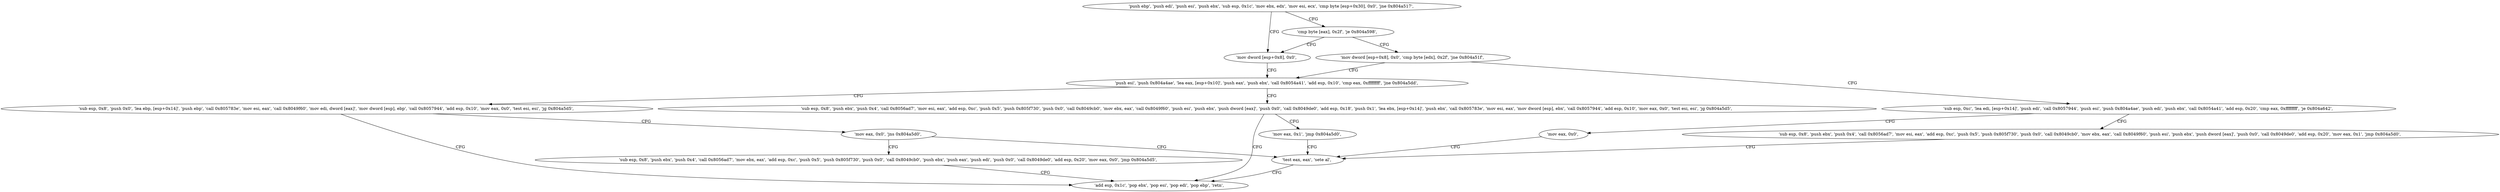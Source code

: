 digraph "func" {
"134522108" [label = "'push ebp', 'push edi', 'push esi', 'push ebx', 'sub esp, 0x1c', 'mov ebx, edx', 'mov esi, ecx', 'cmp byte [esp+0x30], 0x0', 'jne 0x804a517', " ]
"134522135" [label = "'mov dword [esp+0x8], 0x0', " ]
"134522126" [label = "'cmp byte [eax], 0x2f', 'je 0x804a598', " ]
"134522143" [label = "'push esi', 'push 0x804a4ae', 'lea eax, [esp+0x10]', 'push eax', 'push ebx', 'call 0x8054a41', 'add esp, 0x10', 'cmp eax, 0xffffffff', 'jne 0x804a5dd', " ]
"134522264" [label = "'mov dword [esp+0x8], 0x0', 'cmp byte [edx], 0x2f', 'jne 0x804a51f', " ]
"134522333" [label = "'sub esp, 0x8', 'push 0x0', 'lea ebp, [esp+0x14]', 'push ebp', 'call 0x805783e', 'mov esi, eax', 'call 0x8049f60', 'mov edi, dword [eax]', 'mov dword [esp], ebp', 'call 0x8057944', 'add esp, 0x10', 'mov eax, 0x0', 'test esi, esi', 'jg 0x804a5d5', " ]
"134522325" [label = "'add esp, 0x1c', 'pop ebx', 'pop esi', 'pop edi', 'pop ebp', 'retn', " ]
"134522377" [label = "'mov eax, 0x0', 'jns 0x804a5d0', " ]
"134522172" [label = "'sub esp, 0x8', 'push ebx', 'push 0x4', 'call 0x8056ad7', 'mov esi, eax', 'add esp, 0xc', 'push 0x5', 'push 0x805f730', 'push 0x0', 'call 0x8049cb0', 'mov ebx, eax', 'call 0x8049f60', 'push esi', 'push ebx', 'push dword [eax]', 'push 0x0', 'call 0x8049de0', 'add esp, 0x18', 'push 0x1', 'lea ebx, [esp+0x14]', 'push ebx', 'call 0x805783e', 'mov esi, eax', 'mov dword [esp], ebx', 'call 0x8057944', 'add esp, 0x10', 'mov eax, 0x0', 'test esi, esi', 'jg 0x804a5d5', " ]
"134522257" [label = "'mov eax, 0x1', 'jmp 0x804a5d0', " ]
"134522281" [label = "'sub esp, 0xc', 'lea edi, [esp+0x14]', 'push edi', 'call 0x8057944', 'push esi', 'push 0x804a4ae', 'push edi', 'push ebx', 'call 0x8054a41', 'add esp, 0x20', 'cmp eax, 0xffffffff', 'je 0x804a642', " ]
"134522320" [label = "'test eax, eax', 'sete al', " ]
"134522384" [label = "'sub esp, 0x8', 'push ebx', 'push 0x4', 'call 0x8056ad7', 'mov ebx, eax', 'add esp, 0xc', 'push 0x5', 'push 0x805f730', 'push 0x0', 'call 0x8049cb0', 'push ebx', 'push eax', 'push edi', 'push 0x0', 'call 0x8049de0', 'add esp, 0x20', 'mov eax, 0x0', 'jmp 0x804a5d5', " ]
"134522434" [label = "'sub esp, 0x8', 'push ebx', 'push 0x4', 'call 0x8056ad7', 'mov esi, eax', 'add esp, 0xc', 'push 0x5', 'push 0x805f730', 'push 0x0', 'call 0x8049cb0', 'mov ebx, eax', 'call 0x8049f60', 'push esi', 'push ebx', 'push dword [eax]', 'push 0x0', 'call 0x8049de0', 'add esp, 0x20', 'mov eax, 0x1', 'jmp 0x804a5d0', " ]
"134522315" [label = "'mov eax, 0x0', " ]
"134522108" -> "134522135" [ label = "CFG" ]
"134522108" -> "134522126" [ label = "CFG" ]
"134522135" -> "134522143" [ label = "CFG" ]
"134522126" -> "134522264" [ label = "CFG" ]
"134522126" -> "134522135" [ label = "CFG" ]
"134522143" -> "134522333" [ label = "CFG" ]
"134522143" -> "134522172" [ label = "CFG" ]
"134522264" -> "134522143" [ label = "CFG" ]
"134522264" -> "134522281" [ label = "CFG" ]
"134522333" -> "134522325" [ label = "CFG" ]
"134522333" -> "134522377" [ label = "CFG" ]
"134522377" -> "134522320" [ label = "CFG" ]
"134522377" -> "134522384" [ label = "CFG" ]
"134522172" -> "134522325" [ label = "CFG" ]
"134522172" -> "134522257" [ label = "CFG" ]
"134522257" -> "134522320" [ label = "CFG" ]
"134522281" -> "134522434" [ label = "CFG" ]
"134522281" -> "134522315" [ label = "CFG" ]
"134522320" -> "134522325" [ label = "CFG" ]
"134522384" -> "134522325" [ label = "CFG" ]
"134522434" -> "134522320" [ label = "CFG" ]
"134522315" -> "134522320" [ label = "CFG" ]
}
